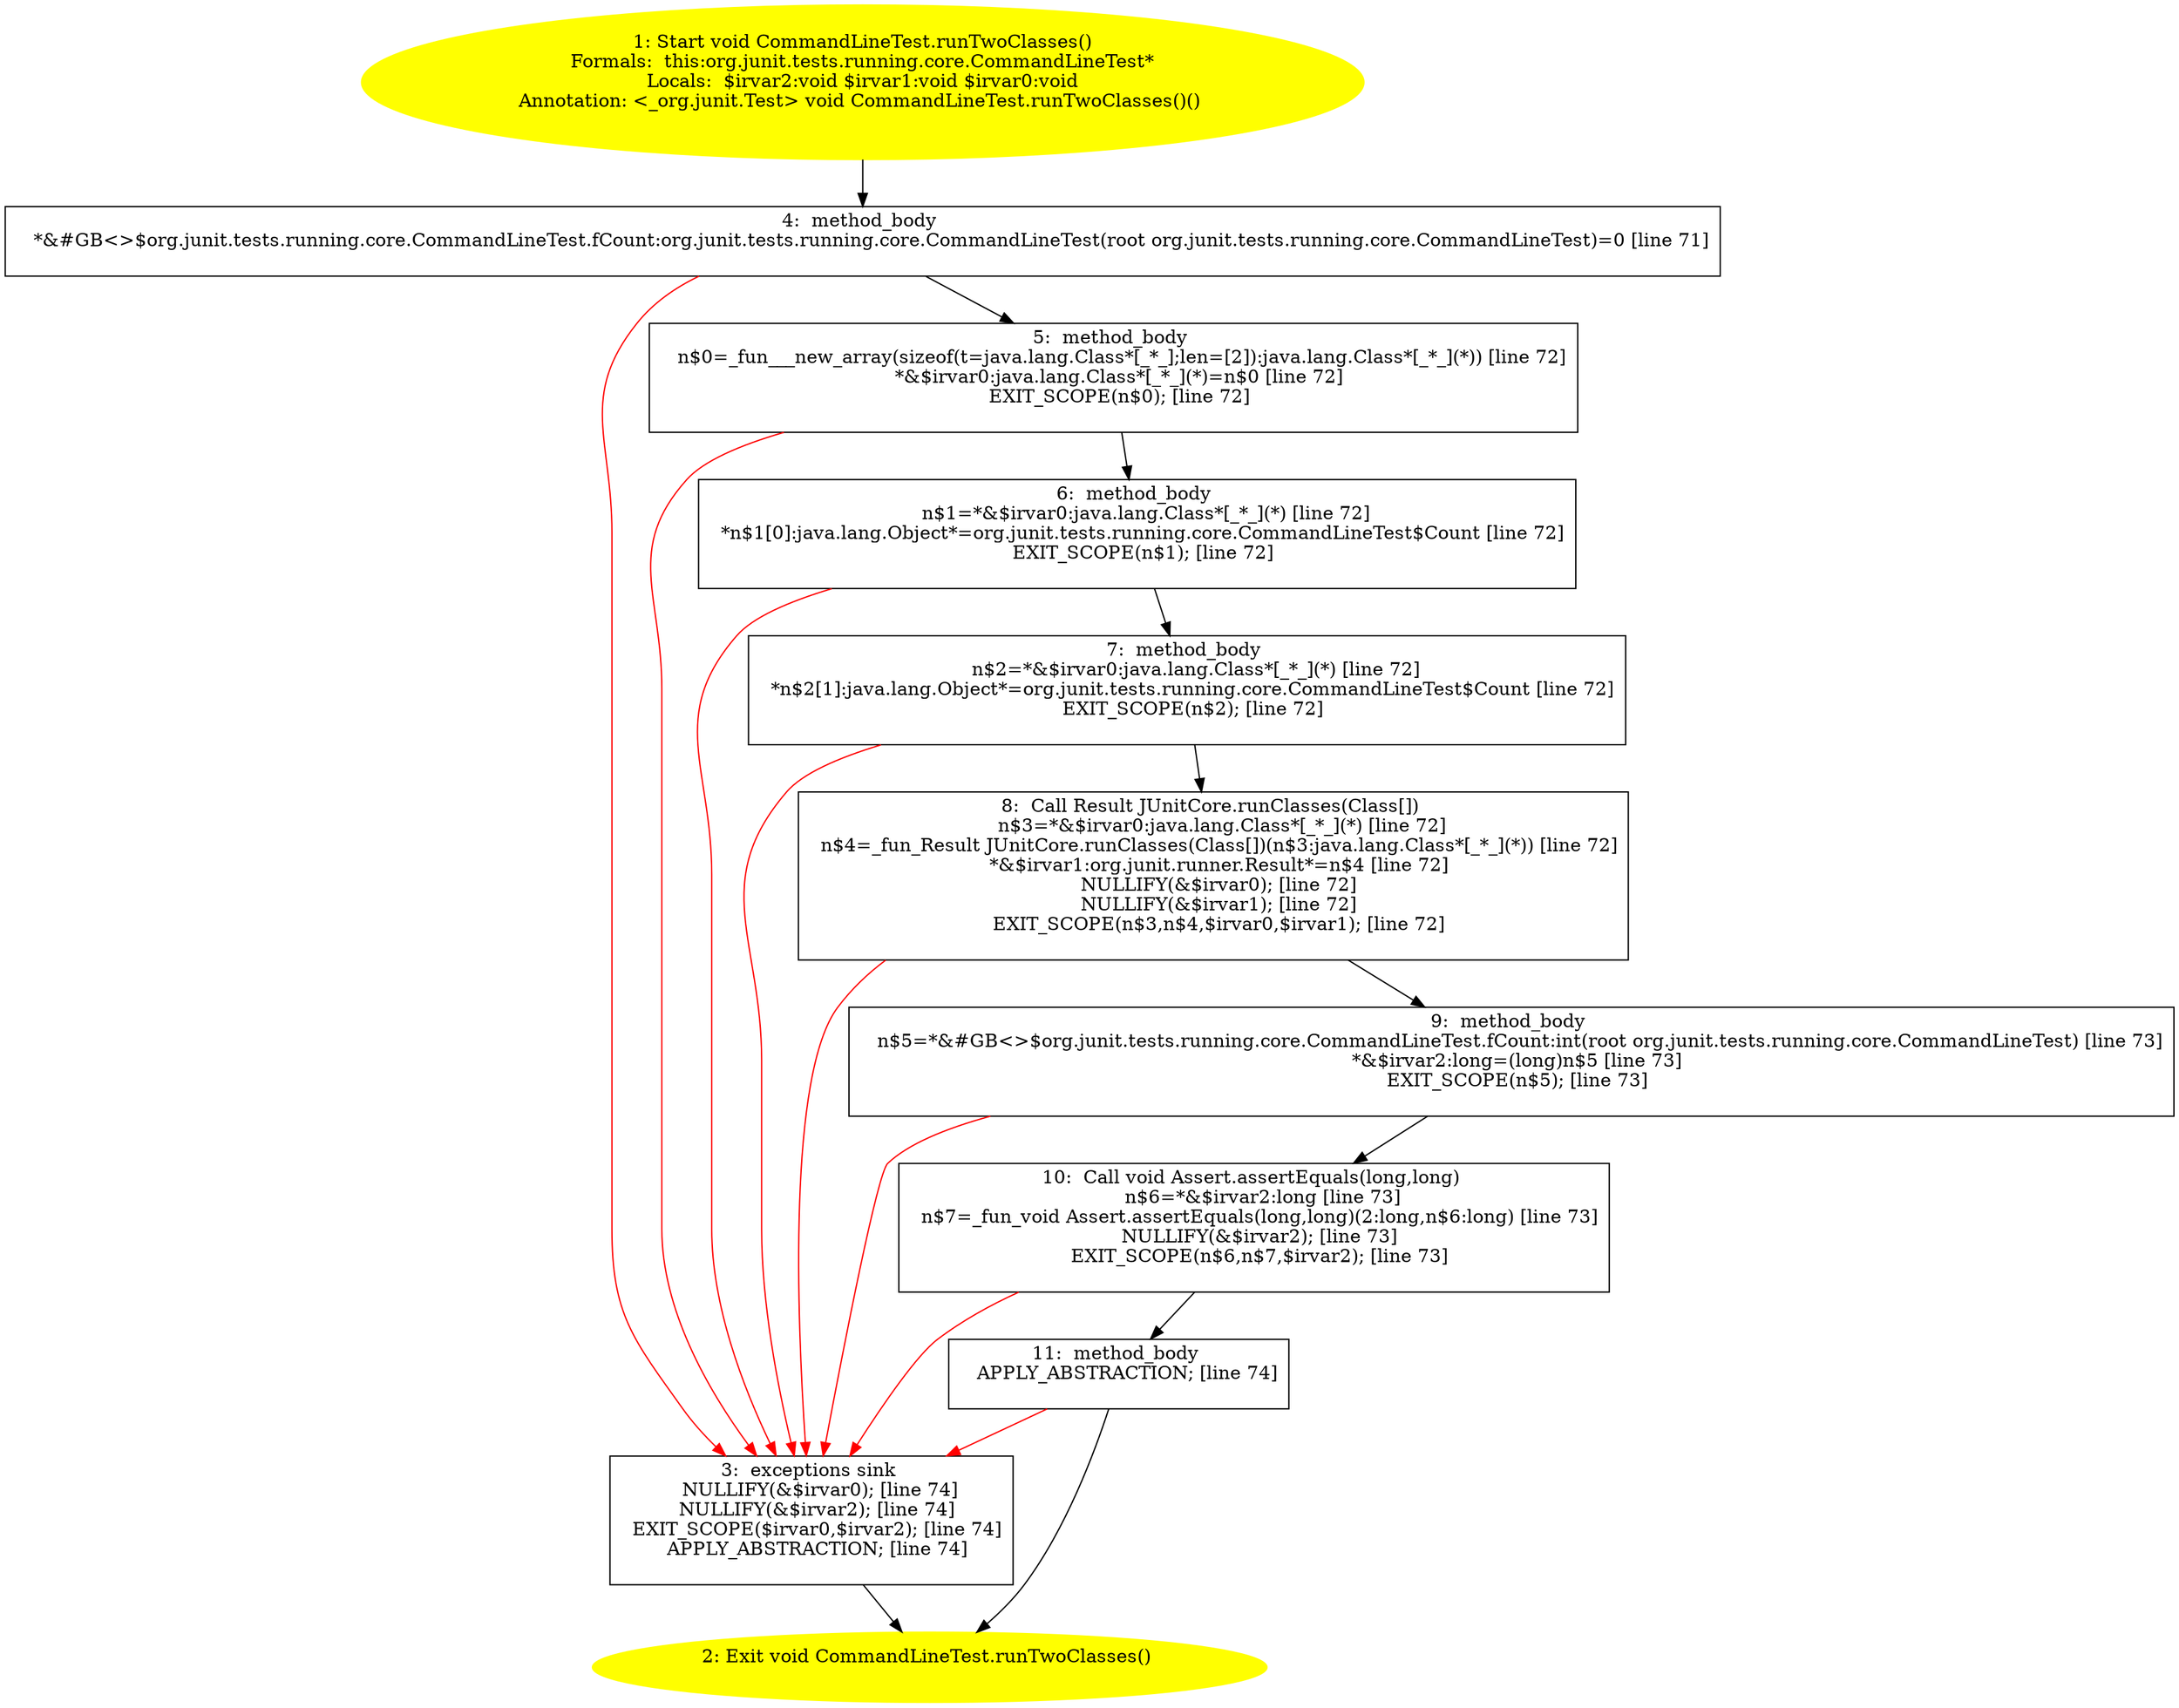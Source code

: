 /* @generated */
digraph cfg {
"org.junit.tests.running.core.CommandLineTest.runTwoClasses():void.127ddc4d0a3cc390e4c16bb778bd857a_1" [label="1: Start void CommandLineTest.runTwoClasses()\nFormals:  this:org.junit.tests.running.core.CommandLineTest*\nLocals:  $irvar2:void $irvar1:void $irvar0:void\nAnnotation: <_org.junit.Test> void CommandLineTest.runTwoClasses()() \n  " color=yellow style=filled]
	

	 "org.junit.tests.running.core.CommandLineTest.runTwoClasses():void.127ddc4d0a3cc390e4c16bb778bd857a_1" -> "org.junit.tests.running.core.CommandLineTest.runTwoClasses():void.127ddc4d0a3cc390e4c16bb778bd857a_4" ;
"org.junit.tests.running.core.CommandLineTest.runTwoClasses():void.127ddc4d0a3cc390e4c16bb778bd857a_2" [label="2: Exit void CommandLineTest.runTwoClasses() \n  " color=yellow style=filled]
	

"org.junit.tests.running.core.CommandLineTest.runTwoClasses():void.127ddc4d0a3cc390e4c16bb778bd857a_3" [label="3:  exceptions sink \n   NULLIFY(&$irvar0); [line 74]\n  NULLIFY(&$irvar2); [line 74]\n  EXIT_SCOPE($irvar0,$irvar2); [line 74]\n  APPLY_ABSTRACTION; [line 74]\n " shape="box"]
	

	 "org.junit.tests.running.core.CommandLineTest.runTwoClasses():void.127ddc4d0a3cc390e4c16bb778bd857a_3" -> "org.junit.tests.running.core.CommandLineTest.runTwoClasses():void.127ddc4d0a3cc390e4c16bb778bd857a_2" ;
"org.junit.tests.running.core.CommandLineTest.runTwoClasses():void.127ddc4d0a3cc390e4c16bb778bd857a_4" [label="4:  method_body \n   *&#GB<>$org.junit.tests.running.core.CommandLineTest.fCount:org.junit.tests.running.core.CommandLineTest(root org.junit.tests.running.core.CommandLineTest)=0 [line 71]\n " shape="box"]
	

	 "org.junit.tests.running.core.CommandLineTest.runTwoClasses():void.127ddc4d0a3cc390e4c16bb778bd857a_4" -> "org.junit.tests.running.core.CommandLineTest.runTwoClasses():void.127ddc4d0a3cc390e4c16bb778bd857a_5" ;
	 "org.junit.tests.running.core.CommandLineTest.runTwoClasses():void.127ddc4d0a3cc390e4c16bb778bd857a_4" -> "org.junit.tests.running.core.CommandLineTest.runTwoClasses():void.127ddc4d0a3cc390e4c16bb778bd857a_3" [color="red" ];
"org.junit.tests.running.core.CommandLineTest.runTwoClasses():void.127ddc4d0a3cc390e4c16bb778bd857a_5" [label="5:  method_body \n   n$0=_fun___new_array(sizeof(t=java.lang.Class*[_*_];len=[2]):java.lang.Class*[_*_](*)) [line 72]\n  *&$irvar0:java.lang.Class*[_*_](*)=n$0 [line 72]\n  EXIT_SCOPE(n$0); [line 72]\n " shape="box"]
	

	 "org.junit.tests.running.core.CommandLineTest.runTwoClasses():void.127ddc4d0a3cc390e4c16bb778bd857a_5" -> "org.junit.tests.running.core.CommandLineTest.runTwoClasses():void.127ddc4d0a3cc390e4c16bb778bd857a_6" ;
	 "org.junit.tests.running.core.CommandLineTest.runTwoClasses():void.127ddc4d0a3cc390e4c16bb778bd857a_5" -> "org.junit.tests.running.core.CommandLineTest.runTwoClasses():void.127ddc4d0a3cc390e4c16bb778bd857a_3" [color="red" ];
"org.junit.tests.running.core.CommandLineTest.runTwoClasses():void.127ddc4d0a3cc390e4c16bb778bd857a_6" [label="6:  method_body \n   n$1=*&$irvar0:java.lang.Class*[_*_](*) [line 72]\n  *n$1[0]:java.lang.Object*=org.junit.tests.running.core.CommandLineTest$Count [line 72]\n  EXIT_SCOPE(n$1); [line 72]\n " shape="box"]
	

	 "org.junit.tests.running.core.CommandLineTest.runTwoClasses():void.127ddc4d0a3cc390e4c16bb778bd857a_6" -> "org.junit.tests.running.core.CommandLineTest.runTwoClasses():void.127ddc4d0a3cc390e4c16bb778bd857a_7" ;
	 "org.junit.tests.running.core.CommandLineTest.runTwoClasses():void.127ddc4d0a3cc390e4c16bb778bd857a_6" -> "org.junit.tests.running.core.CommandLineTest.runTwoClasses():void.127ddc4d0a3cc390e4c16bb778bd857a_3" [color="red" ];
"org.junit.tests.running.core.CommandLineTest.runTwoClasses():void.127ddc4d0a3cc390e4c16bb778bd857a_7" [label="7:  method_body \n   n$2=*&$irvar0:java.lang.Class*[_*_](*) [line 72]\n  *n$2[1]:java.lang.Object*=org.junit.tests.running.core.CommandLineTest$Count [line 72]\n  EXIT_SCOPE(n$2); [line 72]\n " shape="box"]
	

	 "org.junit.tests.running.core.CommandLineTest.runTwoClasses():void.127ddc4d0a3cc390e4c16bb778bd857a_7" -> "org.junit.tests.running.core.CommandLineTest.runTwoClasses():void.127ddc4d0a3cc390e4c16bb778bd857a_8" ;
	 "org.junit.tests.running.core.CommandLineTest.runTwoClasses():void.127ddc4d0a3cc390e4c16bb778bd857a_7" -> "org.junit.tests.running.core.CommandLineTest.runTwoClasses():void.127ddc4d0a3cc390e4c16bb778bd857a_3" [color="red" ];
"org.junit.tests.running.core.CommandLineTest.runTwoClasses():void.127ddc4d0a3cc390e4c16bb778bd857a_8" [label="8:  Call Result JUnitCore.runClasses(Class[]) \n   n$3=*&$irvar0:java.lang.Class*[_*_](*) [line 72]\n  n$4=_fun_Result JUnitCore.runClasses(Class[])(n$3:java.lang.Class*[_*_](*)) [line 72]\n  *&$irvar1:org.junit.runner.Result*=n$4 [line 72]\n  NULLIFY(&$irvar0); [line 72]\n  NULLIFY(&$irvar1); [line 72]\n  EXIT_SCOPE(n$3,n$4,$irvar0,$irvar1); [line 72]\n " shape="box"]
	

	 "org.junit.tests.running.core.CommandLineTest.runTwoClasses():void.127ddc4d0a3cc390e4c16bb778bd857a_8" -> "org.junit.tests.running.core.CommandLineTest.runTwoClasses():void.127ddc4d0a3cc390e4c16bb778bd857a_9" ;
	 "org.junit.tests.running.core.CommandLineTest.runTwoClasses():void.127ddc4d0a3cc390e4c16bb778bd857a_8" -> "org.junit.tests.running.core.CommandLineTest.runTwoClasses():void.127ddc4d0a3cc390e4c16bb778bd857a_3" [color="red" ];
"org.junit.tests.running.core.CommandLineTest.runTwoClasses():void.127ddc4d0a3cc390e4c16bb778bd857a_9" [label="9:  method_body \n   n$5=*&#GB<>$org.junit.tests.running.core.CommandLineTest.fCount:int(root org.junit.tests.running.core.CommandLineTest) [line 73]\n  *&$irvar2:long=(long)n$5 [line 73]\n  EXIT_SCOPE(n$5); [line 73]\n " shape="box"]
	

	 "org.junit.tests.running.core.CommandLineTest.runTwoClasses():void.127ddc4d0a3cc390e4c16bb778bd857a_9" -> "org.junit.tests.running.core.CommandLineTest.runTwoClasses():void.127ddc4d0a3cc390e4c16bb778bd857a_10" ;
	 "org.junit.tests.running.core.CommandLineTest.runTwoClasses():void.127ddc4d0a3cc390e4c16bb778bd857a_9" -> "org.junit.tests.running.core.CommandLineTest.runTwoClasses():void.127ddc4d0a3cc390e4c16bb778bd857a_3" [color="red" ];
"org.junit.tests.running.core.CommandLineTest.runTwoClasses():void.127ddc4d0a3cc390e4c16bb778bd857a_10" [label="10:  Call void Assert.assertEquals(long,long) \n   n$6=*&$irvar2:long [line 73]\n  n$7=_fun_void Assert.assertEquals(long,long)(2:long,n$6:long) [line 73]\n  NULLIFY(&$irvar2); [line 73]\n  EXIT_SCOPE(n$6,n$7,$irvar2); [line 73]\n " shape="box"]
	

	 "org.junit.tests.running.core.CommandLineTest.runTwoClasses():void.127ddc4d0a3cc390e4c16bb778bd857a_10" -> "org.junit.tests.running.core.CommandLineTest.runTwoClasses():void.127ddc4d0a3cc390e4c16bb778bd857a_11" ;
	 "org.junit.tests.running.core.CommandLineTest.runTwoClasses():void.127ddc4d0a3cc390e4c16bb778bd857a_10" -> "org.junit.tests.running.core.CommandLineTest.runTwoClasses():void.127ddc4d0a3cc390e4c16bb778bd857a_3" [color="red" ];
"org.junit.tests.running.core.CommandLineTest.runTwoClasses():void.127ddc4d0a3cc390e4c16bb778bd857a_11" [label="11:  method_body \n   APPLY_ABSTRACTION; [line 74]\n " shape="box"]
	

	 "org.junit.tests.running.core.CommandLineTest.runTwoClasses():void.127ddc4d0a3cc390e4c16bb778bd857a_11" -> "org.junit.tests.running.core.CommandLineTest.runTwoClasses():void.127ddc4d0a3cc390e4c16bb778bd857a_2" ;
	 "org.junit.tests.running.core.CommandLineTest.runTwoClasses():void.127ddc4d0a3cc390e4c16bb778bd857a_11" -> "org.junit.tests.running.core.CommandLineTest.runTwoClasses():void.127ddc4d0a3cc390e4c16bb778bd857a_3" [color="red" ];
}
